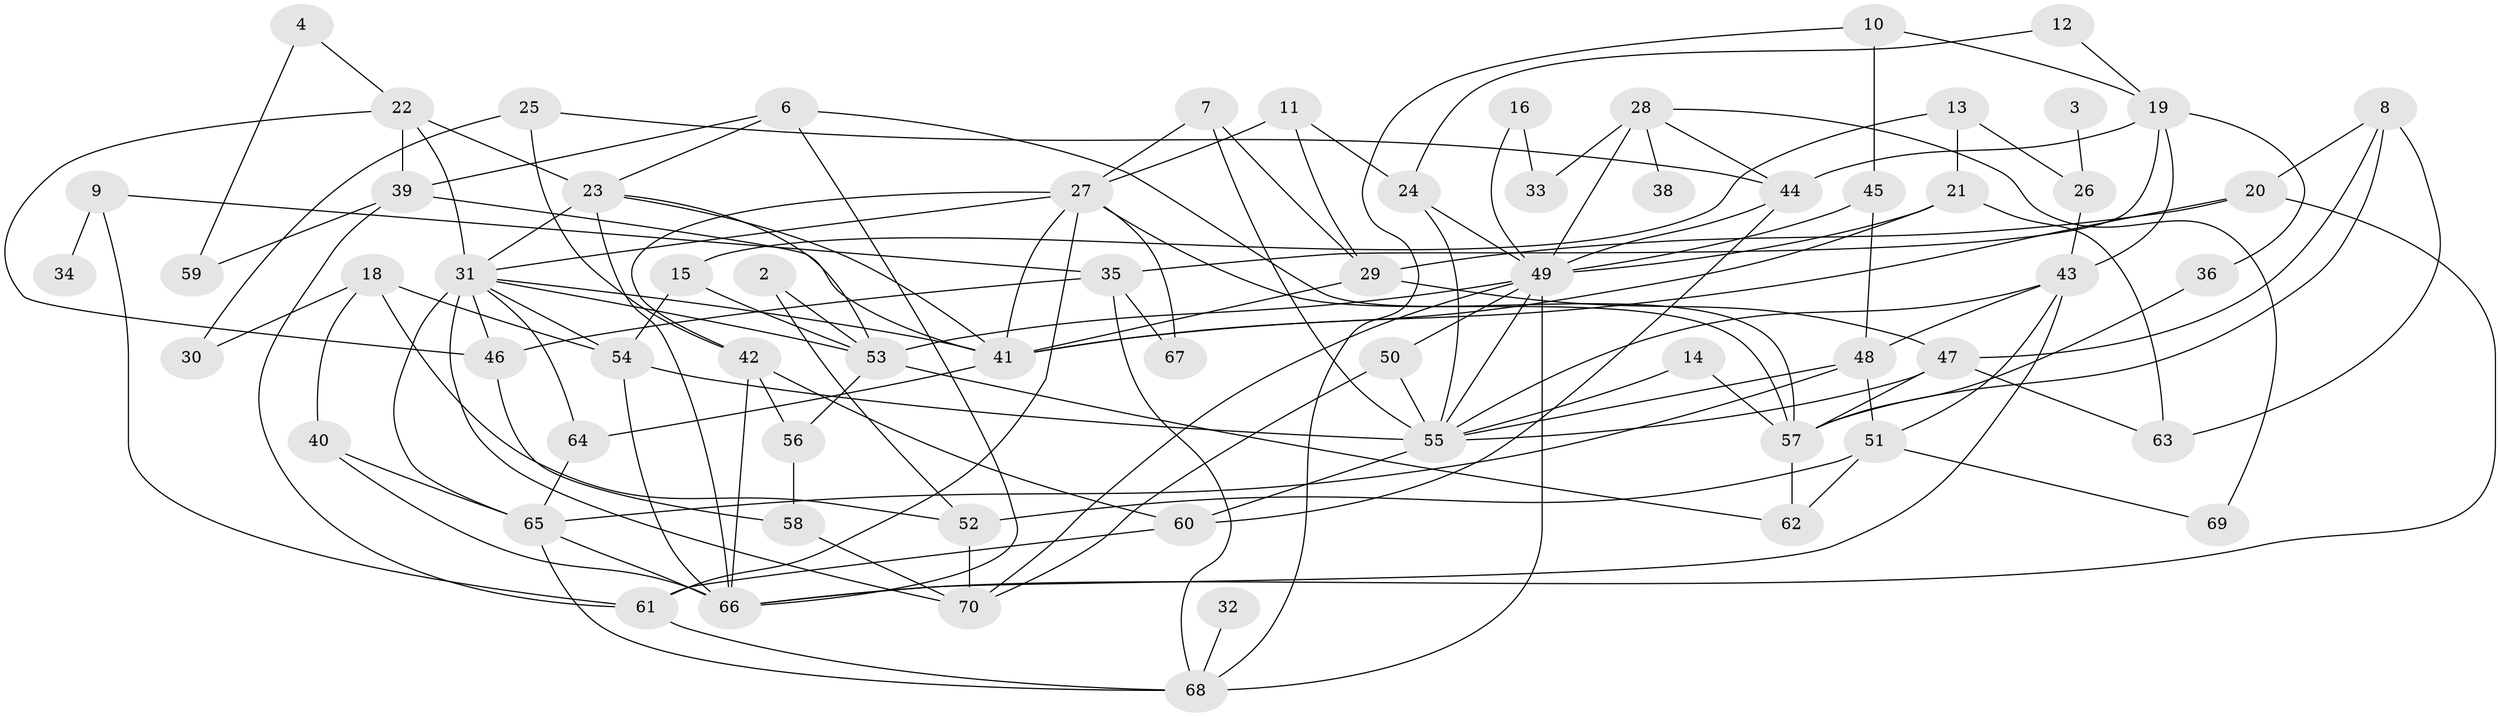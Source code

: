 // original degree distribution, {2: 0.2302158273381295, 6: 0.06474820143884892, 0: 0.02158273381294964, 3: 0.26618705035971224, 4: 0.16546762589928057, 1: 0.1366906474820144, 5: 0.07913669064748201, 7: 0.02158273381294964, 8: 0.007194244604316547, 10: 0.007194244604316547}
// Generated by graph-tools (version 1.1) at 2025/00/03/09/25 03:00:42]
// undirected, 66 vertices, 137 edges
graph export_dot {
graph [start="1"]
  node [color=gray90,style=filled];
  2;
  3;
  4;
  6;
  7;
  8;
  9;
  10;
  11;
  12;
  13;
  14;
  15;
  16;
  18;
  19;
  20;
  21;
  22;
  23;
  24;
  25;
  26;
  27;
  28;
  29;
  30;
  31;
  32;
  33;
  34;
  35;
  36;
  38;
  39;
  40;
  41;
  42;
  43;
  44;
  45;
  46;
  47;
  48;
  49;
  50;
  51;
  52;
  53;
  54;
  55;
  56;
  57;
  58;
  59;
  60;
  61;
  62;
  63;
  64;
  65;
  66;
  67;
  68;
  69;
  70;
  2 -- 52 [weight=1.0];
  2 -- 53 [weight=1.0];
  3 -- 26 [weight=2.0];
  4 -- 22 [weight=1.0];
  4 -- 59 [weight=1.0];
  6 -- 23 [weight=1.0];
  6 -- 39 [weight=1.0];
  6 -- 57 [weight=1.0];
  6 -- 66 [weight=1.0];
  7 -- 27 [weight=1.0];
  7 -- 29 [weight=1.0];
  7 -- 55 [weight=2.0];
  8 -- 20 [weight=1.0];
  8 -- 47 [weight=1.0];
  8 -- 57 [weight=1.0];
  8 -- 63 [weight=1.0];
  9 -- 34 [weight=2.0];
  9 -- 35 [weight=1.0];
  9 -- 61 [weight=1.0];
  10 -- 19 [weight=1.0];
  10 -- 45 [weight=1.0];
  10 -- 68 [weight=1.0];
  11 -- 24 [weight=1.0];
  11 -- 27 [weight=1.0];
  11 -- 29 [weight=1.0];
  12 -- 19 [weight=1.0];
  12 -- 24 [weight=1.0];
  13 -- 15 [weight=1.0];
  13 -- 21 [weight=1.0];
  13 -- 26 [weight=1.0];
  14 -- 55 [weight=1.0];
  14 -- 57 [weight=1.0];
  15 -- 53 [weight=1.0];
  15 -- 54 [weight=1.0];
  16 -- 33 [weight=1.0];
  16 -- 49 [weight=1.0];
  18 -- 30 [weight=1.0];
  18 -- 40 [weight=1.0];
  18 -- 52 [weight=1.0];
  18 -- 54 [weight=1.0];
  19 -- 35 [weight=1.0];
  19 -- 36 [weight=1.0];
  19 -- 43 [weight=1.0];
  19 -- 44 [weight=1.0];
  20 -- 29 [weight=1.0];
  20 -- 41 [weight=1.0];
  20 -- 66 [weight=1.0];
  21 -- 41 [weight=1.0];
  21 -- 49 [weight=1.0];
  21 -- 63 [weight=1.0];
  22 -- 23 [weight=1.0];
  22 -- 31 [weight=1.0];
  22 -- 39 [weight=1.0];
  22 -- 46 [weight=1.0];
  23 -- 31 [weight=2.0];
  23 -- 41 [weight=1.0];
  23 -- 53 [weight=1.0];
  23 -- 66 [weight=1.0];
  24 -- 49 [weight=1.0];
  24 -- 55 [weight=1.0];
  25 -- 30 [weight=1.0];
  25 -- 42 [weight=1.0];
  25 -- 44 [weight=1.0];
  26 -- 43 [weight=1.0];
  27 -- 31 [weight=1.0];
  27 -- 41 [weight=1.0];
  27 -- 42 [weight=1.0];
  27 -- 57 [weight=1.0];
  27 -- 61 [weight=1.0];
  27 -- 67 [weight=1.0];
  28 -- 33 [weight=1.0];
  28 -- 38 [weight=1.0];
  28 -- 44 [weight=1.0];
  28 -- 49 [weight=2.0];
  28 -- 69 [weight=1.0];
  29 -- 41 [weight=1.0];
  29 -- 47 [weight=1.0];
  31 -- 41 [weight=1.0];
  31 -- 46 [weight=2.0];
  31 -- 53 [weight=2.0];
  31 -- 54 [weight=1.0];
  31 -- 64 [weight=1.0];
  31 -- 65 [weight=1.0];
  31 -- 70 [weight=1.0];
  32 -- 68 [weight=1.0];
  35 -- 46 [weight=2.0];
  35 -- 67 [weight=1.0];
  35 -- 68 [weight=1.0];
  36 -- 57 [weight=1.0];
  39 -- 41 [weight=2.0];
  39 -- 59 [weight=1.0];
  39 -- 61 [weight=1.0];
  40 -- 65 [weight=1.0];
  40 -- 66 [weight=1.0];
  41 -- 64 [weight=1.0];
  42 -- 56 [weight=1.0];
  42 -- 60 [weight=1.0];
  42 -- 66 [weight=1.0];
  43 -- 48 [weight=1.0];
  43 -- 51 [weight=1.0];
  43 -- 55 [weight=1.0];
  43 -- 66 [weight=1.0];
  44 -- 49 [weight=1.0];
  44 -- 60 [weight=1.0];
  45 -- 48 [weight=1.0];
  45 -- 49 [weight=1.0];
  46 -- 58 [weight=1.0];
  47 -- 55 [weight=1.0];
  47 -- 57 [weight=1.0];
  47 -- 63 [weight=1.0];
  48 -- 51 [weight=1.0];
  48 -- 55 [weight=1.0];
  48 -- 65 [weight=1.0];
  49 -- 50 [weight=1.0];
  49 -- 53 [weight=1.0];
  49 -- 55 [weight=1.0];
  49 -- 68 [weight=1.0];
  49 -- 70 [weight=1.0];
  50 -- 55 [weight=1.0];
  50 -- 70 [weight=1.0];
  51 -- 52 [weight=2.0];
  51 -- 62 [weight=1.0];
  51 -- 69 [weight=1.0];
  52 -- 70 [weight=1.0];
  53 -- 56 [weight=1.0];
  53 -- 62 [weight=1.0];
  54 -- 55 [weight=1.0];
  54 -- 66 [weight=1.0];
  55 -- 60 [weight=1.0];
  56 -- 58 [weight=1.0];
  57 -- 62 [weight=1.0];
  58 -- 70 [weight=1.0];
  60 -- 61 [weight=1.0];
  61 -- 68 [weight=1.0];
  64 -- 65 [weight=1.0];
  65 -- 66 [weight=1.0];
  65 -- 68 [weight=1.0];
}
